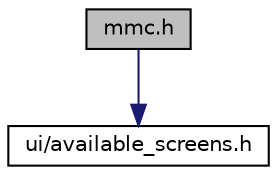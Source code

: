 digraph G
{
  edge [fontname="Helvetica",fontsize="10",labelfontname="Helvetica",labelfontsize="10"];
  node [fontname="Helvetica",fontsize="10",shape=record];
  Node1 [label="mmc.h",height=0.2,width=0.4,color="black", fillcolor="grey75", style="filled" fontcolor="black"];
  Node1 -> Node2 [color="midnightblue",fontsize="10",style="solid",fontname="Helvetica"];
  Node2 [label="ui/available_screens.h",height=0.2,width=0.4,color="black", fillcolor="white", style="filled",URL="$available__screens_8h.html",tooltip="Die Schalter fuer sichtbare Screens finden sich hier."];
}
